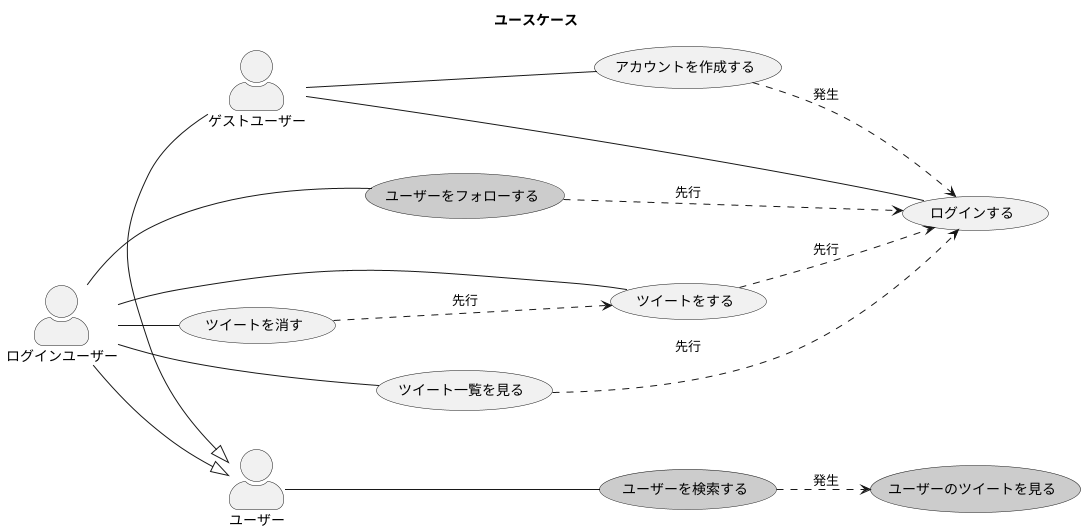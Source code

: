 @startuml

title ユースケース

left to right direction
skinparam actorStyle awesome

usecase ユーザーをフォローする #cccccc
usecase ユーザーを検索する #cccccc
usecase ユーザーのツイートを見る #cccccc

ゲストユーザー -|> ユーザー
ログインユーザー -|> ユーザー

ユーザー -- (ユーザーを検索する)
ゲストユーザー -- (アカウントを作成する)
ゲストユーザー -- (ログインする)
ログインユーザー -- (ツイートをする)
ログインユーザー -- (ツイートを消す)
ログインユーザー -- (ユーザーをフォローする)
ログインユーザー -- (ツイート一覧を見る)

(ユーザーを検索する) ..> (ユーザーのツイートを見る) : 発生
(アカウントを作成する) ..> (ログインする) : 発生
(ツイートをする) ..> (ログインする) : 先行
(ツイートを消す) ..> (ツイートをする) : 先行
(ユーザーをフォローする) ..> (ログインする) : 先行
(ツイート一覧を見る) ..> (ログインする) : 先行

@enduml


@startuml

title ロバストネス分析

left to right direction
skinparam actorStyle awesome

actor ユーザー
actor ゲストユーザー
actor ログインユーザー
ゲストユーザー -|> ユーザー
ログインユーザー -|> ユーザー

boundary アカウント作成画面
boundary ログイン画面
boundary ホーム画面
boundary ユーザー検索画面 #cccccc
boundary ユーザー検索結果画面 #cccccc
boundary ユーザー画面 #cccccc

entity アカウント
entity ツイート
entity フォロー #cccccc

ゲストユーザー --> アカウント作成画面
ゲストユーザー --> ログイン画面
ログインユーザー --> ユーザー検索結果画面
ログインユーザー --> ホーム画面
ユーザー --> ユーザー検索画面
ユーザー --> ユーザー検索結果画面

package uc:アカウントを作成する {
  control アカウントを作成する
  control セッション情報を作成する

  アカウント作成画面 --> アカウントを作成する : アカウント情報を入れる
  アカウントを作成する -- アカウント
  アカウントを作成する --> セッション情報を作成する
  セッション情報を作成する --> ホーム画面
}

package uc:ログインする {
  control ユーザー認証する
  control セッション情報を作成する

  ログイン画面 --> ユーザー認証する : アカウント名とパスワードを入れる
  ユーザー認証する -- アカウント
  ユーザー認証する --> セッション情報を作成する : 認証成功
}

package uc:ユーザーを検索する #cccccc {
  control アカウント名を検索する #cccccc

  ユーザー検索画面 --> アカウント名を検索する : キーワードを入れる
  アカウント名を検索する -- アカウント
  アカウント名を検索する --> ユーザー検索結果画面
}

package uc:ユーザーのツイートを見る #cccccc {
  control ユーザーの情報を取得する #cccccc
  control ユーザーのツイートを検索する #cccccc

  ユーザー検索結果画面 --> ユーザーの情報を取得する : ユーザーを選択する
  ユーザーの情報を取得する -- アカウント
  ユーザーの情報を取得する --> ユーザーのツイートを検索する
  ユーザーのツイートを検索する -- ツイート
  ユーザーのツイートを検索する --> ユーザー画面
}

package uc:ユーザーをフォローする #cccccc {
  control フォローを作成する #cccccc

  ユーザー検索結果画面 --> フォローを作成する : フォローボタンを押す
  フォローを作成する -- フォロー
}

package uc:ツイートをする {
  control ツイートを作成する

  ホーム画面 --> ツイートを作成する : ツイートを書く
  ツイートを作成する -- ツイート
}

package uc:ツイートを削除する {
  control ツイートを削除する

  ホーム画面 --> ツイートを削除する : ツイートの削除ボタンを書く
  ツイートを削除する -- ツイート
}

package uc:ツイート一覧を見る {
  control フォローユーザーを取得する #cccccc
  control 自分とフォローユーザーのツイートを取得する

  ホーム画面 --> フォローユーザーを取得する
  フォローユーザーを取得する -- フォロー
  フォローユーザーを取得する --> 自分とフォローユーザーのツイートを取得する
  自分とフォローユーザーのツイートを取得する -- ツイート
  自分とフォローユーザーのツイートを取得する --> ホーム画面
}

@enduml


@startuml

title ドメインモデル

skinparam actorStyle awesome

object アカウント
object フォロー #cccccc
object ツイート

アカウント o--- "0..*" フォロー
アカウント o--- "0..*" ツイート

@enduml
